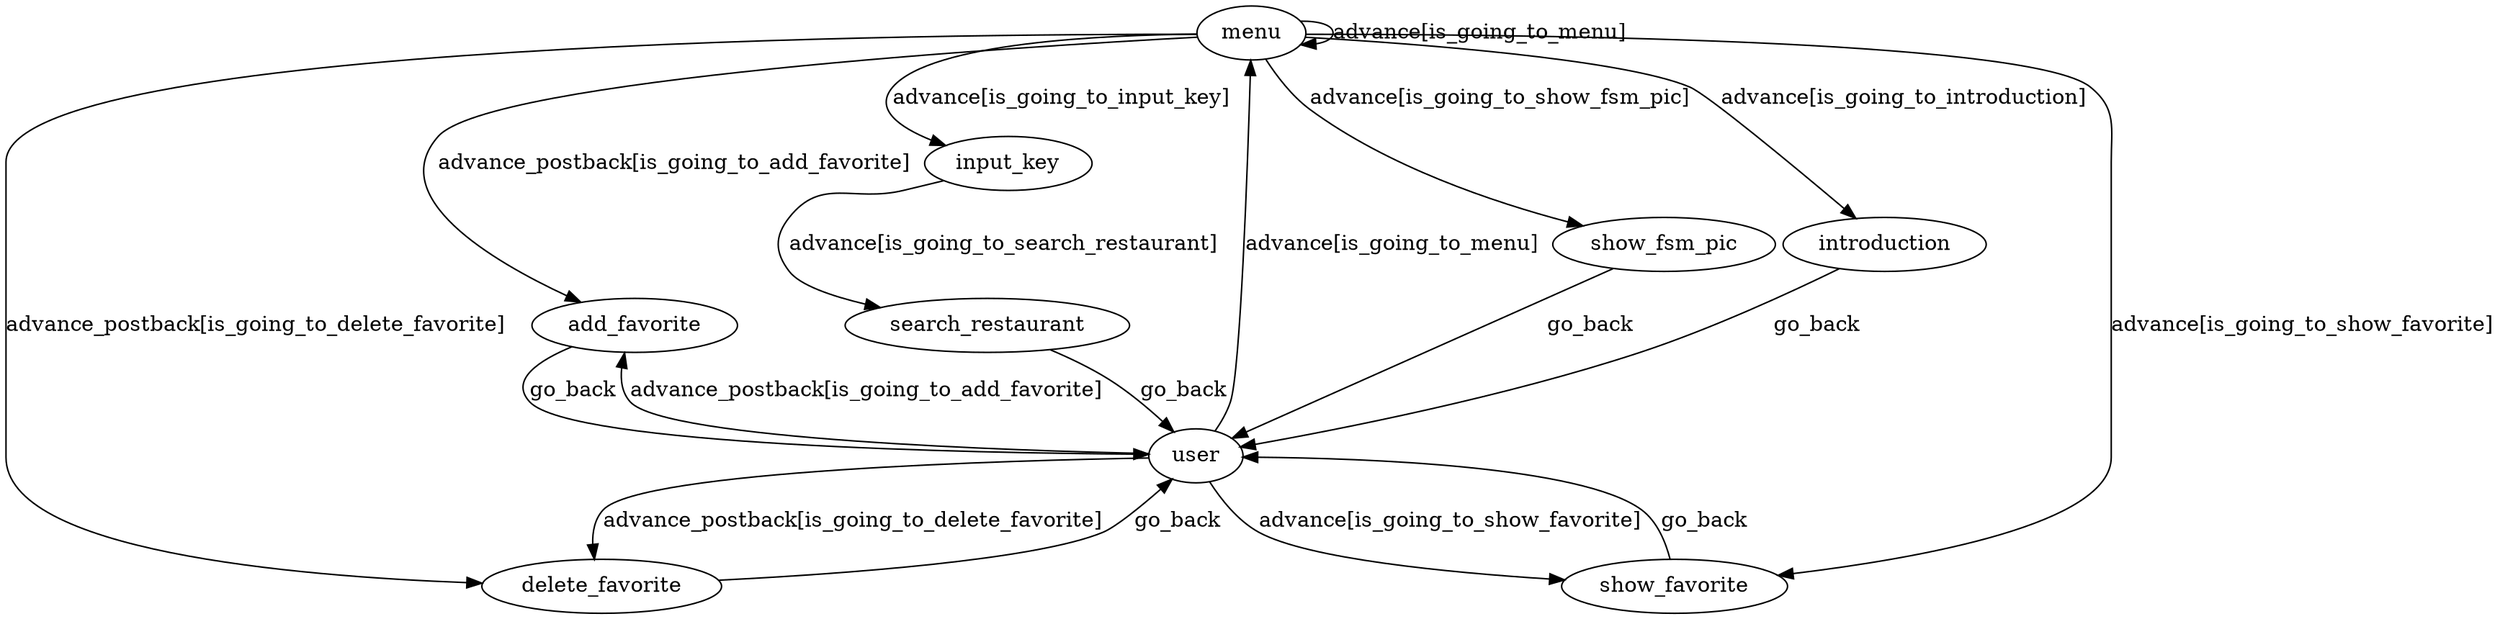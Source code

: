 digraph graphAttrs {
    size = "200" ; 
    menu -> add_favorite [label= "advance_postback[is_going_to_add_favorite]"];
    menu -> delete_favorite [label= "advance_postback[is_going_to_delete_favorite]"];
    input_key -> search_restaurant [label= "advance[is_going_to_search_restaurant]"];
    
    user -> show_favorite [label= "advance[is_going_to_show_favorite]"];
    user -> add_favorite [label= "advance_postback[is_going_to_add_favorite]"];
    user -> delete_favorite [label= "advance_postback[is_going_to_delete_favorite]"];
    show_fsm_pic -> user [label= "go_back"];
    search_restaurant -> user [label= "go_back"];
    introduction -> user [label= "go_back"];
    add_favorite -> user [label= "go_back"];
    show_favorite -> user [label= "go_back"];
    delete_favorite -> user [label= "go_back"];
    menu -> menu [label= "advance[is_going_to_menu]"];
    menu -> show_fsm_pic [label= "advance[is_going_to_show_fsm_pic]"];
    menu -> input_key [label= "advance[is_going_to_input_key]"];
    menu -> introduction [label= "advance[is_going_to_introduction]"];
    menu -> show_favorite [label= "advance[is_going_to_show_favorite]"];
    user -> menu [label= "advance[is_going_to_menu]"];
}